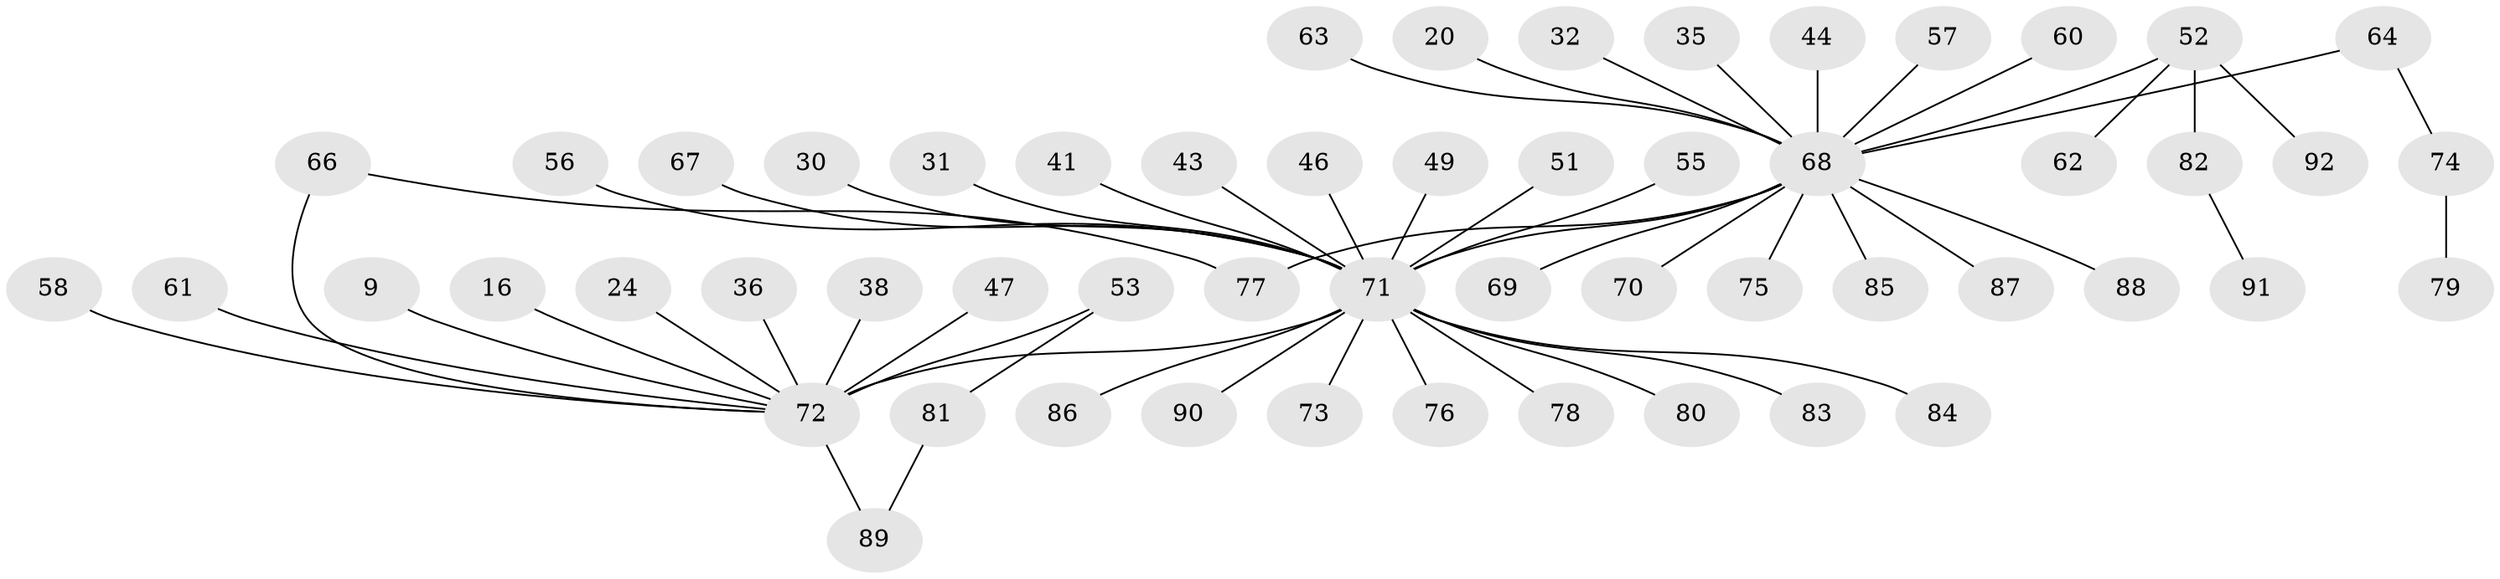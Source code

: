 // original degree distribution, {4: 0.05434782608695652, 10: 0.010869565217391304, 12: 0.010869565217391304, 5: 0.03260869565217391, 18: 0.010869565217391304, 1: 0.5869565217391305, 2: 0.21739130434782608, 3: 0.043478260869565216, 6: 0.010869565217391304, 8: 0.010869565217391304, 7: 0.010869565217391304}
// Generated by graph-tools (version 1.1) at 2025/50/03/04/25 21:50:57]
// undirected, 55 vertices, 56 edges
graph export_dot {
graph [start="1"]
  node [color=gray90,style=filled];
  9;
  16;
  20;
  24 [super="+17"];
  30;
  31;
  32;
  35 [super="+3+13+19"];
  36;
  38;
  41;
  43;
  44;
  46;
  47;
  49;
  51;
  52;
  53;
  55;
  56;
  57;
  58;
  60;
  61;
  62;
  63;
  64 [super="+40"];
  66 [super="+18"];
  67;
  68 [super="+37+2+1+6"];
  69;
  70;
  71 [super="+34+23+65+39+54"];
  72 [super="+7+59"];
  73;
  74;
  75;
  76;
  77;
  78;
  79;
  80;
  81;
  82;
  83;
  84;
  85;
  86;
  87;
  88;
  89 [super="+10"];
  90;
  91;
  92;
  9 -- 72;
  16 -- 72;
  20 -- 68;
  24 -- 72;
  30 -- 71;
  31 -- 71;
  32 -- 68;
  35 -- 68;
  36 -- 72;
  38 -- 72;
  41 -- 71;
  43 -- 71;
  44 -- 68;
  46 -- 71;
  47 -- 72;
  49 -- 71;
  51 -- 71;
  52 -- 62;
  52 -- 82;
  52 -- 92;
  52 -- 68;
  53 -- 81;
  53 -- 72;
  55 -- 71;
  56 -- 71;
  57 -- 68;
  58 -- 72;
  60 -- 68;
  61 -- 72;
  63 -- 68;
  64 -- 74;
  64 -- 68;
  66 -- 77;
  66 -- 72;
  67 -- 71;
  68 -- 75;
  68 -- 85;
  68 -- 70;
  68 -- 77;
  68 -- 88;
  68 -- 87;
  68 -- 69;
  68 -- 71 [weight=4];
  71 -- 90;
  71 -- 72 [weight=5];
  71 -- 73;
  71 -- 78;
  71 -- 76;
  71 -- 80;
  71 -- 83;
  71 -- 84;
  71 -- 86;
  72 -- 89;
  74 -- 79;
  81 -- 89;
  82 -- 91;
}
